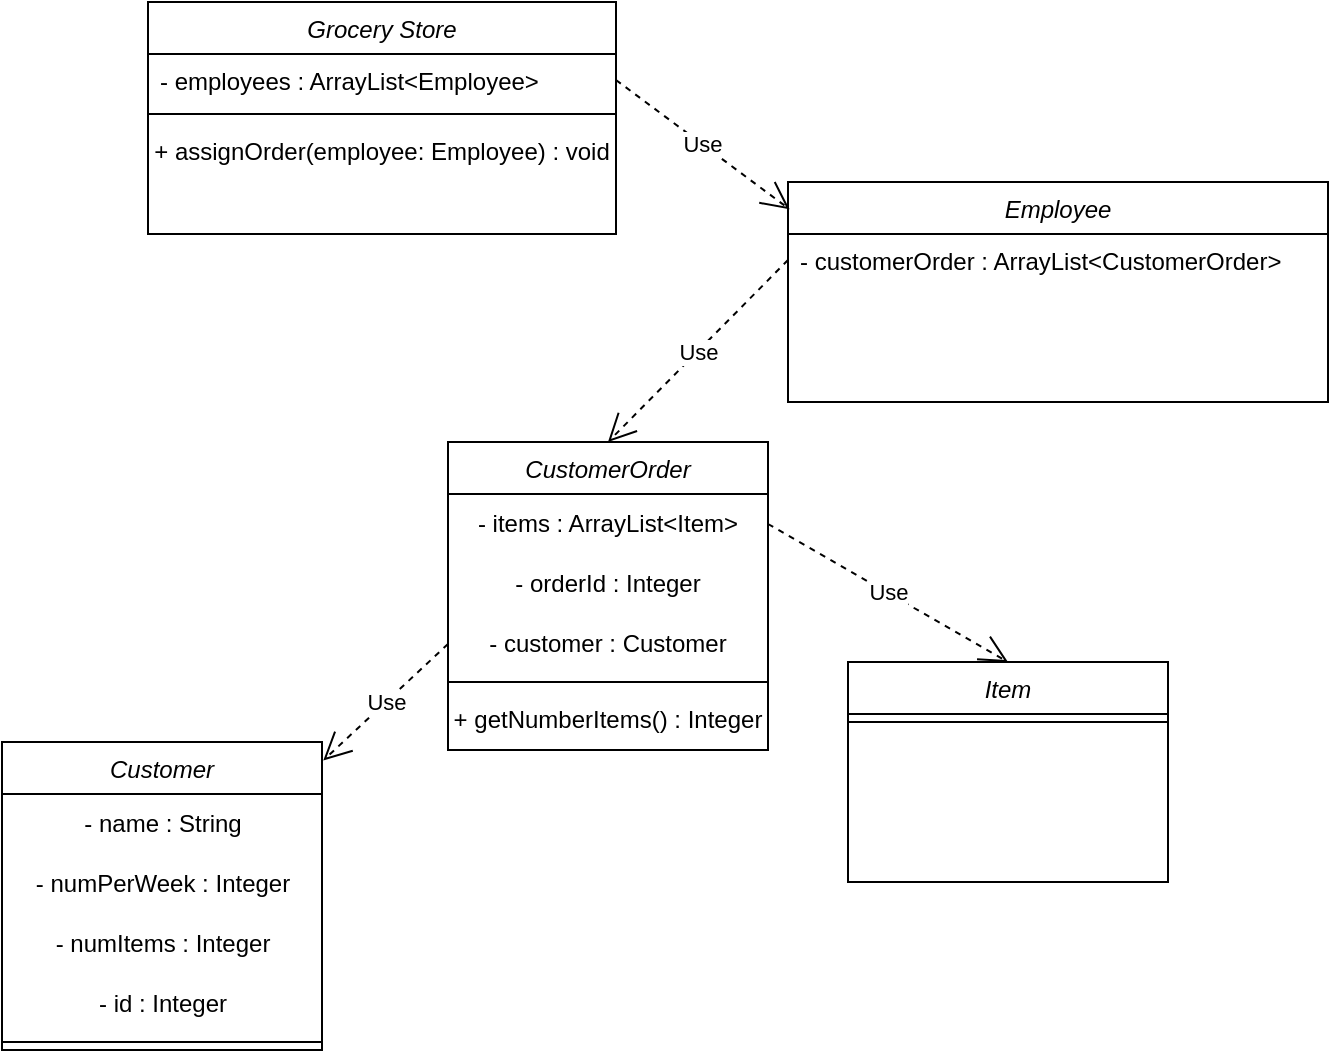 <mxfile version="28.0.6">
  <diagram id="C5RBs43oDa-KdzZeNtuy" name="Page-1">
    <mxGraphModel dx="496" dy="746" grid="1" gridSize="10" guides="1" tooltips="1" connect="1" arrows="1" fold="1" page="1" pageScale="1" pageWidth="827" pageHeight="1169" math="0" shadow="0">
      <root>
        <mxCell id="WIyWlLk6GJQsqaUBKTNV-0" />
        <mxCell id="WIyWlLk6GJQsqaUBKTNV-1" parent="WIyWlLk6GJQsqaUBKTNV-0" />
        <mxCell id="zkfFHV4jXpPFQw0GAbJ--0" value="Grocery Store" style="swimlane;fontStyle=2;align=center;verticalAlign=top;childLayout=stackLayout;horizontal=1;startSize=26;horizontalStack=0;resizeParent=1;resizeLast=0;collapsible=1;marginBottom=0;rounded=0;shadow=0;strokeWidth=1;" parent="WIyWlLk6GJQsqaUBKTNV-1" vertex="1">
          <mxGeometry x="250" y="90" width="234" height="116" as="geometry">
            <mxRectangle x="230" y="140" width="160" height="26" as="alternateBounds" />
          </mxGeometry>
        </mxCell>
        <mxCell id="zkfFHV4jXpPFQw0GAbJ--2" value="- employees : ArrayList&lt;Employee&gt;" style="text;align=left;verticalAlign=top;spacingLeft=4;spacingRight=4;overflow=hidden;rotatable=0;points=[[0,0.5],[1,0.5]];portConstraint=eastwest;rounded=0;shadow=0;html=0;" parent="zkfFHV4jXpPFQw0GAbJ--0" vertex="1">
          <mxGeometry y="26" width="234" height="26" as="geometry" />
        </mxCell>
        <mxCell id="zkfFHV4jXpPFQw0GAbJ--4" value="" style="line;html=1;strokeWidth=1;align=left;verticalAlign=middle;spacingTop=-1;spacingLeft=3;spacingRight=3;rotatable=0;labelPosition=right;points=[];portConstraint=eastwest;" parent="zkfFHV4jXpPFQw0GAbJ--0" vertex="1">
          <mxGeometry y="52" width="234" height="8" as="geometry" />
        </mxCell>
        <mxCell id="1L_CIzXLx4-Vx1F7KpLU-24" value="+ assignOrder(employee: Employee) : void" style="text;html=1;align=center;verticalAlign=middle;whiteSpace=wrap;rounded=0;" vertex="1" parent="zkfFHV4jXpPFQw0GAbJ--0">
          <mxGeometry y="60" width="234" height="30" as="geometry" />
        </mxCell>
        <object label="Customer" test="test" placeholders="1" id="1L_CIzXLx4-Vx1F7KpLU-0">
          <mxCell style="swimlane;fontStyle=2;align=center;verticalAlign=top;childLayout=stackLayout;horizontal=1;startSize=26;horizontalStack=0;resizeParent=1;resizeLast=0;collapsible=1;marginBottom=0;rounded=0;shadow=0;strokeWidth=1;" vertex="1" parent="WIyWlLk6GJQsqaUBKTNV-1">
            <mxGeometry x="177" y="460" width="160" height="154" as="geometry">
              <mxRectangle x="230" y="140" width="160" height="26" as="alternateBounds" />
            </mxGeometry>
          </mxCell>
        </object>
        <mxCell id="1L_CIzXLx4-Vx1F7KpLU-18" value="- name : String" style="text;html=1;align=center;verticalAlign=middle;resizable=0;points=[];autosize=1;strokeColor=none;fillColor=none;" vertex="1" parent="1L_CIzXLx4-Vx1F7KpLU-0">
          <mxGeometry y="26" width="160" height="30" as="geometry" />
        </mxCell>
        <mxCell id="1L_CIzXLx4-Vx1F7KpLU-27" value="- numPerWeek : Integer" style="text;html=1;align=center;verticalAlign=middle;resizable=0;points=[];autosize=1;strokeColor=none;fillColor=none;" vertex="1" parent="1L_CIzXLx4-Vx1F7KpLU-0">
          <mxGeometry y="56" width="160" height="30" as="geometry" />
        </mxCell>
        <mxCell id="1L_CIzXLx4-Vx1F7KpLU-28" value="- numItems : Integer" style="text;html=1;align=center;verticalAlign=middle;resizable=0;points=[];autosize=1;strokeColor=none;fillColor=none;" vertex="1" parent="1L_CIzXLx4-Vx1F7KpLU-0">
          <mxGeometry y="86" width="160" height="30" as="geometry" />
        </mxCell>
        <mxCell id="1L_CIzXLx4-Vx1F7KpLU-29" value="- id : Integer" style="text;html=1;align=center;verticalAlign=middle;resizable=0;points=[];autosize=1;strokeColor=none;fillColor=none;" vertex="1" parent="1L_CIzXLx4-Vx1F7KpLU-0">
          <mxGeometry y="116" width="160" height="30" as="geometry" />
        </mxCell>
        <object label="" test="" id="1L_CIzXLx4-Vx1F7KpLU-3">
          <mxCell style="line;html=1;strokeWidth=1;align=left;verticalAlign=middle;spacingTop=-1;spacingLeft=3;spacingRight=3;rotatable=0;labelPosition=right;points=[];portConstraint=eastwest;" vertex="1" parent="1L_CIzXLx4-Vx1F7KpLU-0">
            <mxGeometry y="146" width="160" height="8" as="geometry" />
          </mxCell>
        </object>
        <mxCell id="1L_CIzXLx4-Vx1F7KpLU-4" value="CustomerOrder" style="swimlane;fontStyle=2;align=center;verticalAlign=top;childLayout=stackLayout;horizontal=1;startSize=26;horizontalStack=0;resizeParent=1;resizeLast=0;collapsible=1;marginBottom=0;rounded=0;shadow=0;strokeWidth=1;" vertex="1" parent="WIyWlLk6GJQsqaUBKTNV-1">
          <mxGeometry x="400" y="310" width="160" height="154" as="geometry">
            <mxRectangle x="230" y="140" width="160" height="26" as="alternateBounds" />
          </mxGeometry>
        </mxCell>
        <mxCell id="1L_CIzXLx4-Vx1F7KpLU-20" value="- items : ArrayList&amp;lt;Item&amp;gt;" style="text;html=1;align=center;verticalAlign=middle;whiteSpace=wrap;rounded=0;" vertex="1" parent="1L_CIzXLx4-Vx1F7KpLU-4">
          <mxGeometry y="26" width="160" height="30" as="geometry" />
        </mxCell>
        <mxCell id="1L_CIzXLx4-Vx1F7KpLU-30" value="- orderId : Integer" style="text;html=1;align=center;verticalAlign=middle;whiteSpace=wrap;rounded=0;" vertex="1" parent="1L_CIzXLx4-Vx1F7KpLU-4">
          <mxGeometry y="56" width="160" height="30" as="geometry" />
        </mxCell>
        <mxCell id="1L_CIzXLx4-Vx1F7KpLU-31" value="- customer : Customer" style="text;html=1;align=center;verticalAlign=middle;whiteSpace=wrap;rounded=0;" vertex="1" parent="1L_CIzXLx4-Vx1F7KpLU-4">
          <mxGeometry y="86" width="160" height="30" as="geometry" />
        </mxCell>
        <mxCell id="1L_CIzXLx4-Vx1F7KpLU-7" value="" style="line;html=1;strokeWidth=1;align=left;verticalAlign=middle;spacingTop=-1;spacingLeft=3;spacingRight=3;rotatable=0;labelPosition=right;points=[];portConstraint=eastwest;" vertex="1" parent="1L_CIzXLx4-Vx1F7KpLU-4">
          <mxGeometry y="116" width="160" height="8" as="geometry" />
        </mxCell>
        <mxCell id="1L_CIzXLx4-Vx1F7KpLU-33" value="+ getNumberItems() : Integer" style="text;html=1;align=center;verticalAlign=middle;whiteSpace=wrap;rounded=0;" vertex="1" parent="1L_CIzXLx4-Vx1F7KpLU-4">
          <mxGeometry y="124" width="160" height="30" as="geometry" />
        </mxCell>
        <mxCell id="1L_CIzXLx4-Vx1F7KpLU-8" value="Employee" style="swimlane;fontStyle=2;align=center;verticalAlign=top;childLayout=stackLayout;horizontal=1;startSize=26;horizontalStack=0;resizeParent=1;resizeLast=0;collapsible=1;marginBottom=0;rounded=0;shadow=0;strokeWidth=1;" vertex="1" parent="WIyWlLk6GJQsqaUBKTNV-1">
          <mxGeometry x="570" y="180" width="270" height="110" as="geometry">
            <mxRectangle x="230" y="140" width="160" height="26" as="alternateBounds" />
          </mxGeometry>
        </mxCell>
        <mxCell id="1L_CIzXLx4-Vx1F7KpLU-26" value="- customerOrder : ArrayList&lt;CustomerOrder&gt;" style="text;align=left;verticalAlign=top;spacingLeft=4;spacingRight=4;overflow=hidden;rotatable=0;points=[[0,0.5],[1,0.5]];portConstraint=eastwest;rounded=0;shadow=0;html=0;" vertex="1" parent="1L_CIzXLx4-Vx1F7KpLU-8">
          <mxGeometry y="26" width="270" height="26" as="geometry" />
        </mxCell>
        <mxCell id="1L_CIzXLx4-Vx1F7KpLU-10" value="Item" style="swimlane;fontStyle=2;align=center;verticalAlign=top;childLayout=stackLayout;horizontal=1;startSize=26;horizontalStack=0;resizeParent=1;resizeLast=0;collapsible=1;marginBottom=0;rounded=0;shadow=0;strokeWidth=1;" vertex="1" parent="WIyWlLk6GJQsqaUBKTNV-1">
          <mxGeometry x="600" y="420" width="160" height="110" as="geometry">
            <mxRectangle x="230" y="140" width="160" height="26" as="alternateBounds" />
          </mxGeometry>
        </mxCell>
        <mxCell id="1L_CIzXLx4-Vx1F7KpLU-11" value="" style="line;html=1;strokeWidth=1;align=left;verticalAlign=middle;spacingTop=-1;spacingLeft=3;spacingRight=3;rotatable=0;labelPosition=right;points=[];portConstraint=eastwest;" vertex="1" parent="1L_CIzXLx4-Vx1F7KpLU-10">
          <mxGeometry y="26" width="160" height="8" as="geometry" />
        </mxCell>
        <mxCell id="1L_CIzXLx4-Vx1F7KpLU-21" value="Use" style="endArrow=open;endSize=12;dashed=1;html=1;rounded=0;entryX=0.5;entryY=0;entryDx=0;entryDy=0;exitX=1;exitY=0.5;exitDx=0;exitDy=0;" edge="1" parent="WIyWlLk6GJQsqaUBKTNV-1" source="1L_CIzXLx4-Vx1F7KpLU-20" target="1L_CIzXLx4-Vx1F7KpLU-10">
          <mxGeometry width="160" relative="1" as="geometry">
            <mxPoint x="310" y="390" as="sourcePoint" />
            <mxPoint x="470" y="390" as="targetPoint" />
          </mxGeometry>
        </mxCell>
        <mxCell id="1L_CIzXLx4-Vx1F7KpLU-22" value="Use" style="endArrow=open;endSize=12;dashed=1;html=1;rounded=0;entryX=0.003;entryY=0.124;entryDx=0;entryDy=0;exitX=1;exitY=0.5;exitDx=0;exitDy=0;entryPerimeter=0;" edge="1" parent="WIyWlLk6GJQsqaUBKTNV-1" source="zkfFHV4jXpPFQw0GAbJ--2" target="1L_CIzXLx4-Vx1F7KpLU-8">
          <mxGeometry width="160" relative="1" as="geometry">
            <mxPoint x="450" y="490" as="sourcePoint" />
            <mxPoint x="450" y="610" as="targetPoint" />
          </mxGeometry>
        </mxCell>
        <mxCell id="1L_CIzXLx4-Vx1F7KpLU-23" value="Use" style="endArrow=open;endSize=12;dashed=1;html=1;rounded=0;entryX=0.5;entryY=0;entryDx=0;entryDy=0;exitX=0;exitY=0.5;exitDx=0;exitDy=0;" edge="1" parent="WIyWlLk6GJQsqaUBKTNV-1" source="1L_CIzXLx4-Vx1F7KpLU-26" target="1L_CIzXLx4-Vx1F7KpLU-4">
          <mxGeometry width="160" relative="1" as="geometry">
            <mxPoint x="520" y="220" as="sourcePoint" />
            <mxPoint x="750" y="221" as="targetPoint" />
          </mxGeometry>
        </mxCell>
        <mxCell id="1L_CIzXLx4-Vx1F7KpLU-32" value="Use" style="endArrow=open;endSize=12;dashed=1;html=1;rounded=0;entryX=1.004;entryY=0.06;entryDx=0;entryDy=0;exitX=0;exitY=0.5;exitDx=0;exitDy=0;entryPerimeter=0;" edge="1" parent="WIyWlLk6GJQsqaUBKTNV-1" source="1L_CIzXLx4-Vx1F7KpLU-31" target="1L_CIzXLx4-Vx1F7KpLU-0">
          <mxGeometry width="160" relative="1" as="geometry">
            <mxPoint x="610" y="260" as="sourcePoint" />
            <mxPoint x="520" y="351" as="targetPoint" />
          </mxGeometry>
        </mxCell>
      </root>
    </mxGraphModel>
  </diagram>
</mxfile>
